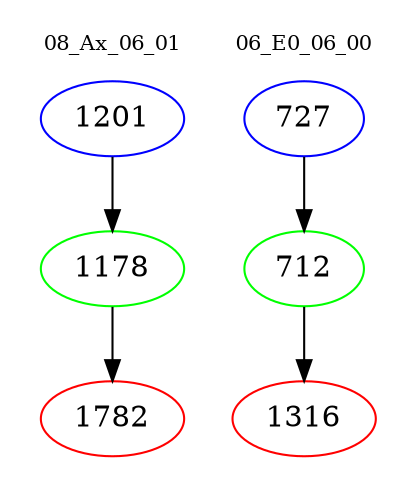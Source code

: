 digraph{
subgraph cluster_0 {
color = white
label = "08_Ax_06_01";
fontsize=10;
T0_1201 [label="1201", color="blue"]
T0_1201 -> T0_1178 [color="black"]
T0_1178 [label="1178", color="green"]
T0_1178 -> T0_1782 [color="black"]
T0_1782 [label="1782", color="red"]
}
subgraph cluster_1 {
color = white
label = "06_E0_06_00";
fontsize=10;
T1_727 [label="727", color="blue"]
T1_727 -> T1_712 [color="black"]
T1_712 [label="712", color="green"]
T1_712 -> T1_1316 [color="black"]
T1_1316 [label="1316", color="red"]
}
}

